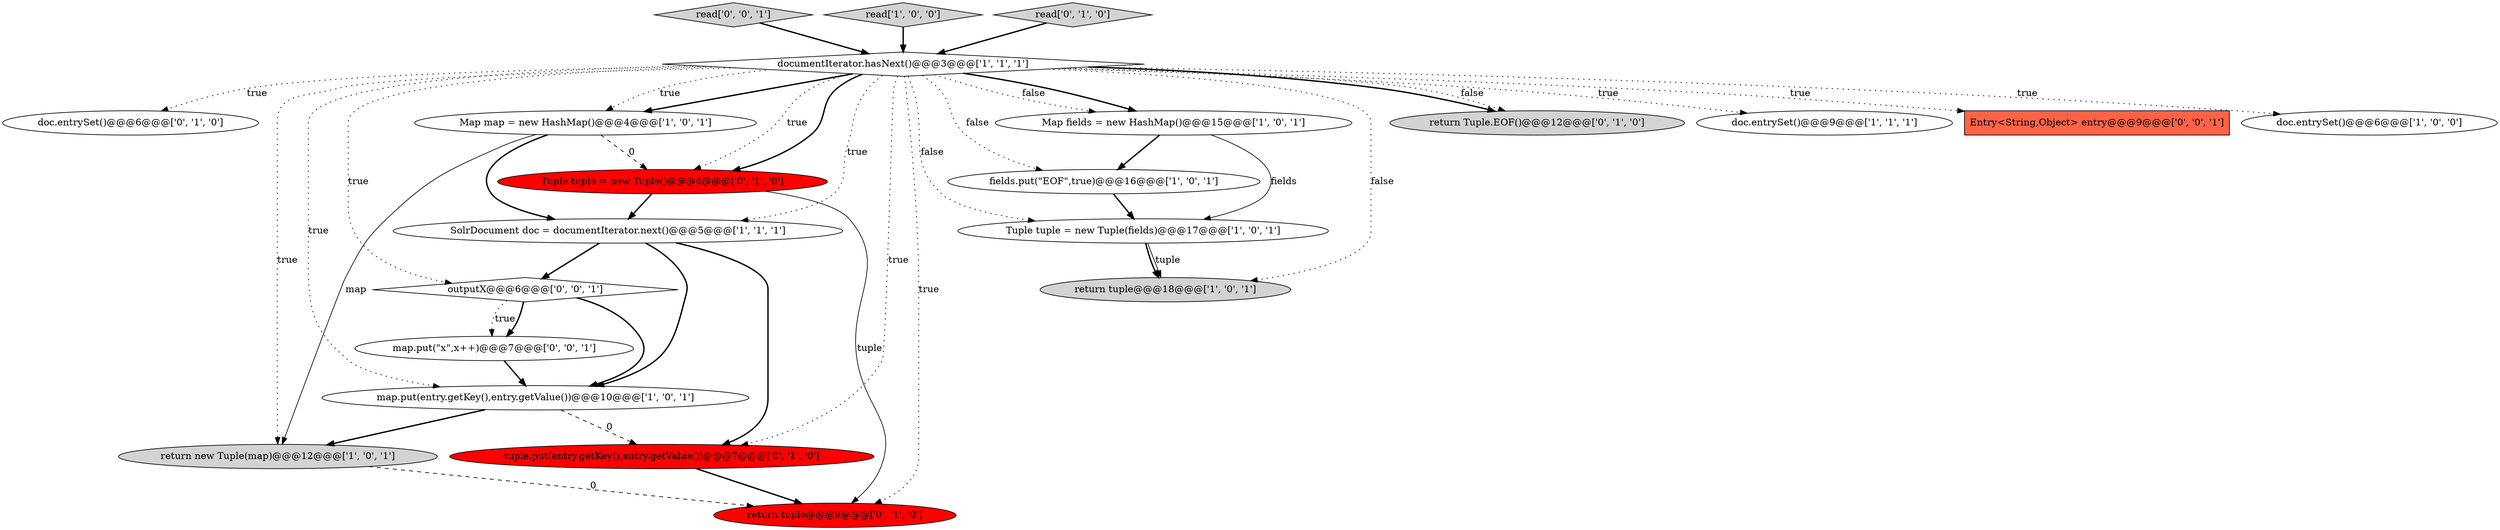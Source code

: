 digraph {
16 [style = filled, label = "doc.entrySet()@@@6@@@['0', '1', '0']", fillcolor = white, shape = ellipse image = "AAA0AAABBB2BBB"];
4 [style = filled, label = "Map map = new HashMap()@@@4@@@['1', '0', '1']", fillcolor = white, shape = ellipse image = "AAA0AAABBB1BBB"];
8 [style = filled, label = "SolrDocument doc = documentIterator.next()@@@5@@@['1', '1', '1']", fillcolor = white, shape = ellipse image = "AAA0AAABBB1BBB"];
13 [style = filled, label = "Tuple tuple = new Tuple()@@@4@@@['0', '1', '0']", fillcolor = red, shape = ellipse image = "AAA1AAABBB2BBB"];
20 [style = filled, label = "map.put(\"x\",x++)@@@7@@@['0', '0', '1']", fillcolor = white, shape = ellipse image = "AAA0AAABBB3BBB"];
18 [style = filled, label = "outputX@@@6@@@['0', '0', '1']", fillcolor = white, shape = diamond image = "AAA0AAABBB3BBB"];
6 [style = filled, label = "Tuple tuple = new Tuple(fields)@@@17@@@['1', '0', '1']", fillcolor = white, shape = ellipse image = "AAA0AAABBB1BBB"];
21 [style = filled, label = "read['0', '0', '1']", fillcolor = lightgray, shape = diamond image = "AAA0AAABBB3BBB"];
11 [style = filled, label = "read['1', '0', '0']", fillcolor = lightgray, shape = diamond image = "AAA0AAABBB1BBB"];
12 [style = filled, label = "return tuple@@@9@@@['0', '1', '0']", fillcolor = red, shape = ellipse image = "AAA1AAABBB2BBB"];
17 [style = filled, label = "read['0', '1', '0']", fillcolor = lightgray, shape = diamond image = "AAA0AAABBB2BBB"];
0 [style = filled, label = "documentIterator.hasNext()@@@3@@@['1', '1', '1']", fillcolor = white, shape = diamond image = "AAA0AAABBB1BBB"];
2 [style = filled, label = "Map fields = new HashMap()@@@15@@@['1', '0', '1']", fillcolor = white, shape = ellipse image = "AAA0AAABBB1BBB"];
1 [style = filled, label = "return new Tuple(map)@@@12@@@['1', '0', '1']", fillcolor = lightgray, shape = ellipse image = "AAA0AAABBB1BBB"];
15 [style = filled, label = "return Tuple.EOF()@@@12@@@['0', '1', '0']", fillcolor = lightgray, shape = ellipse image = "AAA0AAABBB2BBB"];
9 [style = filled, label = "map.put(entry.getKey(),entry.getValue())@@@10@@@['1', '0', '1']", fillcolor = white, shape = ellipse image = "AAA0AAABBB1BBB"];
10 [style = filled, label = "fields.put(\"EOF\",true)@@@16@@@['1', '0', '1']", fillcolor = white, shape = ellipse image = "AAA0AAABBB1BBB"];
7 [style = filled, label = "doc.entrySet()@@@9@@@['1', '1', '1']", fillcolor = white, shape = ellipse image = "AAA0AAABBB1BBB"];
19 [style = filled, label = "Entry<String,Object> entry@@@9@@@['0', '0', '1']", fillcolor = tomato, shape = box image = "AAA0AAABBB3BBB"];
5 [style = filled, label = "doc.entrySet()@@@6@@@['1', '0', '0']", fillcolor = white, shape = ellipse image = "AAA0AAABBB1BBB"];
3 [style = filled, label = "return tuple@@@18@@@['1', '0', '1']", fillcolor = lightgray, shape = ellipse image = "AAA0AAABBB1BBB"];
14 [style = filled, label = "tuple.put(entry.getKey(),entry.getValue())@@@7@@@['0', '1', '0']", fillcolor = red, shape = ellipse image = "AAA1AAABBB2BBB"];
6->3 [style = bold, label=""];
0->12 [style = dotted, label="true"];
6->3 [style = solid, label="tuple"];
0->5 [style = dotted, label="true"];
0->13 [style = dotted, label="true"];
0->13 [style = bold, label=""];
0->18 [style = dotted, label="true"];
21->0 [style = bold, label=""];
2->6 [style = solid, label="fields"];
20->9 [style = bold, label=""];
0->6 [style = dotted, label="false"];
0->19 [style = dotted, label="true"];
8->18 [style = bold, label=""];
4->1 [style = solid, label="map"];
0->2 [style = bold, label=""];
0->4 [style = dotted, label="true"];
0->2 [style = dotted, label="false"];
8->14 [style = bold, label=""];
18->20 [style = dotted, label="true"];
2->10 [style = bold, label=""];
10->6 [style = bold, label=""];
0->15 [style = bold, label=""];
0->8 [style = dotted, label="true"];
1->12 [style = dashed, label="0"];
18->20 [style = bold, label=""];
11->0 [style = bold, label=""];
17->0 [style = bold, label=""];
0->15 [style = dotted, label="false"];
9->14 [style = dashed, label="0"];
0->3 [style = dotted, label="false"];
0->4 [style = bold, label=""];
14->12 [style = bold, label=""];
8->9 [style = bold, label=""];
18->9 [style = bold, label=""];
4->8 [style = bold, label=""];
0->14 [style = dotted, label="true"];
13->12 [style = solid, label="tuple"];
0->16 [style = dotted, label="true"];
13->8 [style = bold, label=""];
9->1 [style = bold, label=""];
4->13 [style = dashed, label="0"];
0->9 [style = dotted, label="true"];
0->7 [style = dotted, label="true"];
0->1 [style = dotted, label="true"];
0->10 [style = dotted, label="false"];
}
